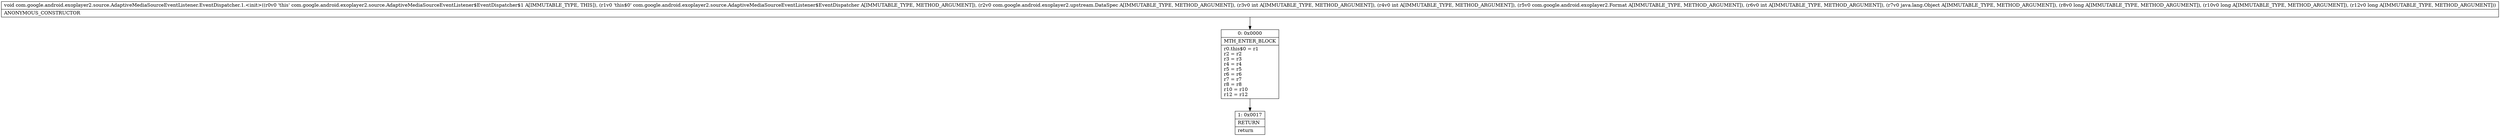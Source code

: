 digraph "CFG forcom.google.android.exoplayer2.source.AdaptiveMediaSourceEventListener.EventDispatcher.1.\<init\>(Lcom\/google\/android\/exoplayer2\/source\/AdaptiveMediaSourceEventListener$EventDispatcher;Lcom\/google\/android\/exoplayer2\/upstream\/DataSpec;IILcom\/google\/android\/exoplayer2\/Format;ILjava\/lang\/Object;JJJ)V" {
Node_0 [shape=record,label="{0\:\ 0x0000|MTH_ENTER_BLOCK\l|r0.this$0 = r1\lr2 = r2\lr3 = r3\lr4 = r4\lr5 = r5\lr6 = r6\lr7 = r7\lr8 = r8\lr10 = r10\lr12 = r12\l}"];
Node_1 [shape=record,label="{1\:\ 0x0017|RETURN\l|return\l}"];
MethodNode[shape=record,label="{void com.google.android.exoplayer2.source.AdaptiveMediaSourceEventListener.EventDispatcher.1.\<init\>((r0v0 'this' com.google.android.exoplayer2.source.AdaptiveMediaSourceEventListener$EventDispatcher$1 A[IMMUTABLE_TYPE, THIS]), (r1v0 'this$0' com.google.android.exoplayer2.source.AdaptiveMediaSourceEventListener$EventDispatcher A[IMMUTABLE_TYPE, METHOD_ARGUMENT]), (r2v0 com.google.android.exoplayer2.upstream.DataSpec A[IMMUTABLE_TYPE, METHOD_ARGUMENT]), (r3v0 int A[IMMUTABLE_TYPE, METHOD_ARGUMENT]), (r4v0 int A[IMMUTABLE_TYPE, METHOD_ARGUMENT]), (r5v0 com.google.android.exoplayer2.Format A[IMMUTABLE_TYPE, METHOD_ARGUMENT]), (r6v0 int A[IMMUTABLE_TYPE, METHOD_ARGUMENT]), (r7v0 java.lang.Object A[IMMUTABLE_TYPE, METHOD_ARGUMENT]), (r8v0 long A[IMMUTABLE_TYPE, METHOD_ARGUMENT]), (r10v0 long A[IMMUTABLE_TYPE, METHOD_ARGUMENT]), (r12v0 long A[IMMUTABLE_TYPE, METHOD_ARGUMENT]))  | ANONYMOUS_CONSTRUCTOR\l}"];
MethodNode -> Node_0;
Node_0 -> Node_1;
}

